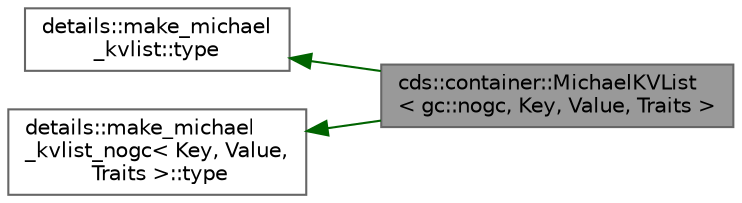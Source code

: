 digraph "cds::container::MichaelKVList&lt; gc::nogc, Key, Value, Traits &gt;"
{
 // LATEX_PDF_SIZE
  bgcolor="transparent";
  edge [fontname=Helvetica,fontsize=10,labelfontname=Helvetica,labelfontsize=10];
  node [fontname=Helvetica,fontsize=10,shape=box,height=0.2,width=0.4];
  rankdir="LR";
  Node1 [id="Node000001",label="cds::container::MichaelKVList\l\< gc::nogc, Key, Value, Traits \>",height=0.2,width=0.4,color="gray40", fillcolor="grey60", style="filled", fontcolor="black",tooltip="Michael's ordered list (key-value pair, template specialization for gc::nogc)"];
  Node2 -> Node1 [id="edge1_Node000001_Node000002",dir="back",color="darkgreen",style="solid",tooltip=" "];
  Node2 [id="Node000002",label="details::make_michael\l_kvlist::type",height=0.2,width=0.4,color="gray40", fillcolor="white", style="filled",tooltip=" "];
  Node3 -> Node1 [id="edge2_Node000001_Node000003",dir="back",color="darkgreen",style="solid",tooltip=" "];
  Node3 [id="Node000003",label="details::make_michael\l_kvlist_nogc\< Key, Value,\l Traits \>::type",height=0.2,width=0.4,color="gray40", fillcolor="white", style="filled",tooltip=" "];
}
